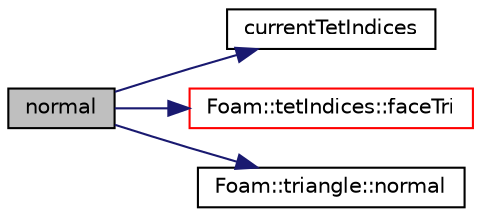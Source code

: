 digraph "normal"
{
  bgcolor="transparent";
  edge [fontname="Helvetica",fontsize="10",labelfontname="Helvetica",labelfontsize="10"];
  node [fontname="Helvetica",fontsize="10",shape=record];
  rankdir="LR";
  Node1 [label="normal",height=0.2,width=0.4,color="black", fillcolor="grey75", style="filled", fontcolor="black"];
  Node1 -> Node2 [color="midnightblue",fontsize="10",style="solid",fontname="Helvetica"];
  Node2 [label="currentTetIndices",height=0.2,width=0.4,color="black",URL="$a01817.html#a07da1d86986a55bbe7aab9ca7386e5a8",tooltip="Return the indices of the current tet that the. "];
  Node1 -> Node3 [color="midnightblue",fontsize="10",style="solid",fontname="Helvetica"];
  Node3 [label="Foam::tetIndices::faceTri",height=0.2,width=0.4,color="red",URL="$a02660.html#ad07ec7e5f97159ccc9a01f9af7b89716",tooltip="Return the geometry corresponding to the tri on the. "];
  Node1 -> Node4 [color="midnightblue",fontsize="10",style="solid",fontname="Helvetica"];
  Node4 [label="Foam::triangle::normal",height=0.2,width=0.4,color="black",URL="$a02770.html#a963c106e06be61ecce2fde38b05b5989",tooltip="Return vector normal. "];
}
